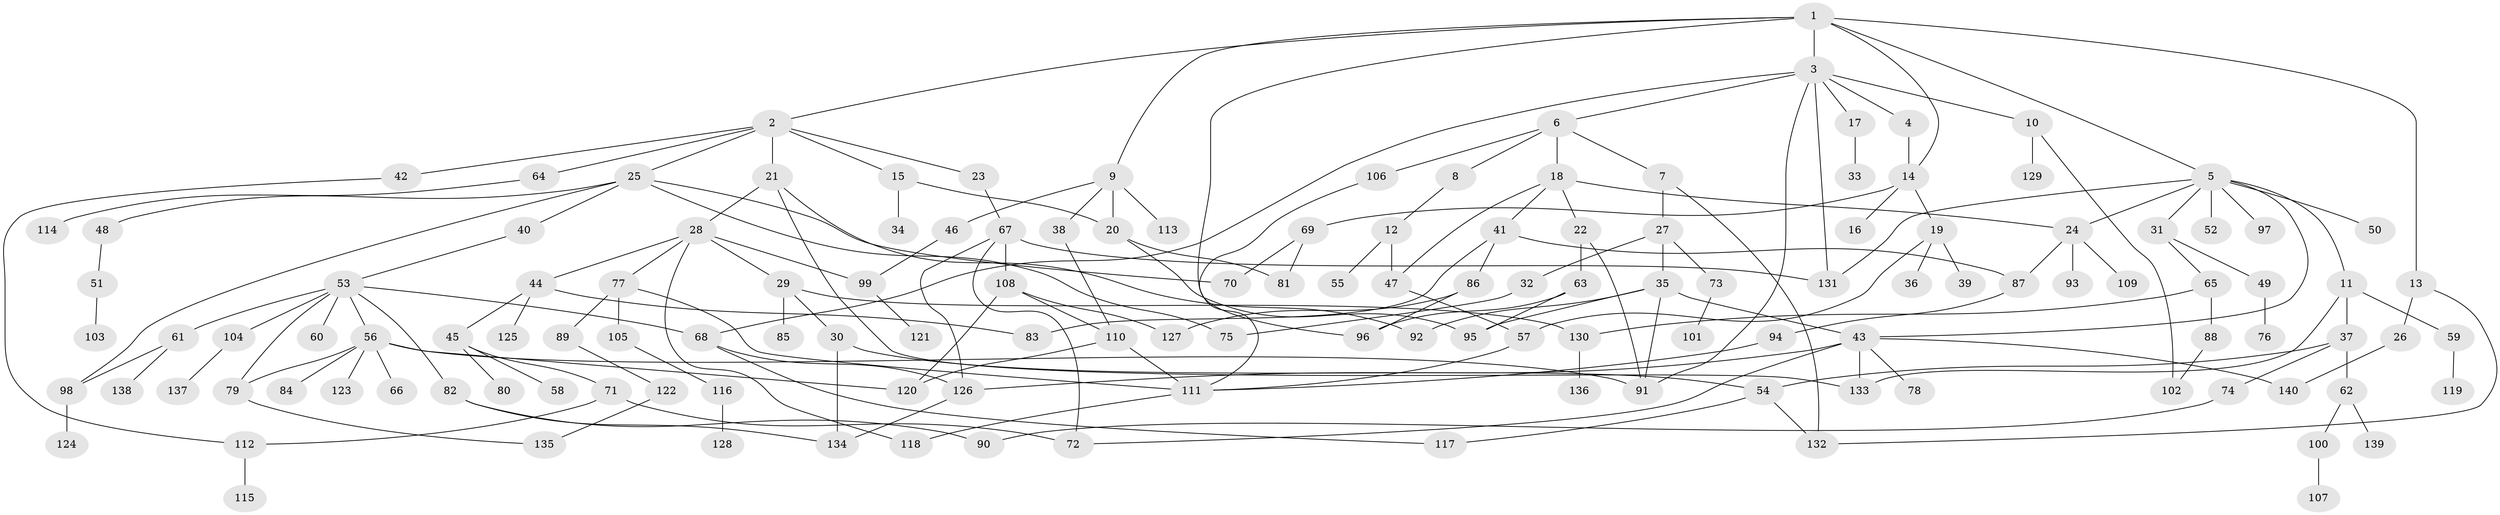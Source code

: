 // coarse degree distribution, {9: 0.011764705882352941, 7: 0.047058823529411764, 8: 0.03529411764705882, 2: 0.3176470588235294, 3: 0.15294117647058825, 4: 0.10588235294117647, 1: 0.2, 5: 0.058823529411764705, 6: 0.07058823529411765}
// Generated by graph-tools (version 1.1) at 2025/49/03/04/25 22:49:05]
// undirected, 140 vertices, 191 edges
graph export_dot {
  node [color=gray90,style=filled];
  1;
  2;
  3;
  4;
  5;
  6;
  7;
  8;
  9;
  10;
  11;
  12;
  13;
  14;
  15;
  16;
  17;
  18;
  19;
  20;
  21;
  22;
  23;
  24;
  25;
  26;
  27;
  28;
  29;
  30;
  31;
  32;
  33;
  34;
  35;
  36;
  37;
  38;
  39;
  40;
  41;
  42;
  43;
  44;
  45;
  46;
  47;
  48;
  49;
  50;
  51;
  52;
  53;
  54;
  55;
  56;
  57;
  58;
  59;
  60;
  61;
  62;
  63;
  64;
  65;
  66;
  67;
  68;
  69;
  70;
  71;
  72;
  73;
  74;
  75;
  76;
  77;
  78;
  79;
  80;
  81;
  82;
  83;
  84;
  85;
  86;
  87;
  88;
  89;
  90;
  91;
  92;
  93;
  94;
  95;
  96;
  97;
  98;
  99;
  100;
  101;
  102;
  103;
  104;
  105;
  106;
  107;
  108;
  109;
  110;
  111;
  112;
  113;
  114;
  115;
  116;
  117;
  118;
  119;
  120;
  121;
  122;
  123;
  124;
  125;
  126;
  127;
  128;
  129;
  130;
  131;
  132;
  133;
  134;
  135;
  136;
  137;
  138;
  139;
  140;
  1 -- 2;
  1 -- 3;
  1 -- 5;
  1 -- 9;
  1 -- 13;
  1 -- 14;
  1 -- 96;
  2 -- 15;
  2 -- 21;
  2 -- 23;
  2 -- 25;
  2 -- 42;
  2 -- 64;
  3 -- 4;
  3 -- 6;
  3 -- 10;
  3 -- 17;
  3 -- 131;
  3 -- 91;
  3 -- 68;
  4 -- 14;
  5 -- 11;
  5 -- 24;
  5 -- 31;
  5 -- 50;
  5 -- 52;
  5 -- 97;
  5 -- 43;
  5 -- 131;
  6 -- 7;
  6 -- 8;
  6 -- 18;
  6 -- 106;
  7 -- 27;
  7 -- 132;
  8 -- 12;
  9 -- 38;
  9 -- 46;
  9 -- 113;
  9 -- 20;
  10 -- 129;
  10 -- 102;
  11 -- 37;
  11 -- 59;
  11 -- 133;
  12 -- 55;
  12 -- 47;
  13 -- 26;
  13 -- 132;
  14 -- 16;
  14 -- 19;
  14 -- 69;
  15 -- 20;
  15 -- 34;
  17 -- 33;
  18 -- 22;
  18 -- 41;
  18 -- 47;
  18 -- 24;
  19 -- 36;
  19 -- 39;
  19 -- 57;
  20 -- 81;
  20 -- 95;
  21 -- 28;
  21 -- 133;
  21 -- 92;
  22 -- 63;
  22 -- 91;
  23 -- 67;
  24 -- 93;
  24 -- 109;
  24 -- 87;
  25 -- 40;
  25 -- 48;
  25 -- 70;
  25 -- 75;
  25 -- 98;
  26 -- 140;
  27 -- 32;
  27 -- 35;
  27 -- 73;
  28 -- 29;
  28 -- 44;
  28 -- 77;
  28 -- 99;
  28 -- 118;
  29 -- 30;
  29 -- 85;
  29 -- 130;
  30 -- 134;
  30 -- 54;
  31 -- 49;
  31 -- 65;
  32 -- 75;
  35 -- 43;
  35 -- 92;
  35 -- 95;
  35 -- 91;
  37 -- 54;
  37 -- 62;
  37 -- 74;
  38 -- 110;
  40 -- 53;
  41 -- 86;
  41 -- 87;
  41 -- 83;
  42 -- 112;
  43 -- 72;
  43 -- 78;
  43 -- 133;
  43 -- 140;
  43 -- 126;
  44 -- 45;
  44 -- 83;
  44 -- 125;
  45 -- 58;
  45 -- 71;
  45 -- 80;
  46 -- 99;
  47 -- 57;
  48 -- 51;
  49 -- 76;
  51 -- 103;
  53 -- 56;
  53 -- 60;
  53 -- 61;
  53 -- 68;
  53 -- 79;
  53 -- 82;
  53 -- 104;
  54 -- 117;
  54 -- 132;
  56 -- 66;
  56 -- 84;
  56 -- 123;
  56 -- 91;
  56 -- 120;
  56 -- 79;
  57 -- 111;
  59 -- 119;
  61 -- 98;
  61 -- 138;
  62 -- 100;
  62 -- 139;
  63 -- 95;
  63 -- 96;
  64 -- 114;
  65 -- 88;
  65 -- 130;
  67 -- 108;
  67 -- 126;
  67 -- 131;
  67 -- 72;
  68 -- 117;
  68 -- 126;
  69 -- 81;
  69 -- 70;
  71 -- 72;
  71 -- 112;
  73 -- 101;
  74 -- 90;
  77 -- 89;
  77 -- 105;
  77 -- 111;
  79 -- 135;
  82 -- 90;
  82 -- 134;
  86 -- 127;
  86 -- 96;
  87 -- 94;
  88 -- 102;
  89 -- 122;
  94 -- 111;
  98 -- 124;
  99 -- 121;
  100 -- 107;
  104 -- 137;
  105 -- 116;
  106 -- 111;
  108 -- 110;
  108 -- 120;
  108 -- 127;
  110 -- 120;
  110 -- 111;
  111 -- 118;
  112 -- 115;
  116 -- 128;
  122 -- 135;
  126 -- 134;
  130 -- 136;
}
